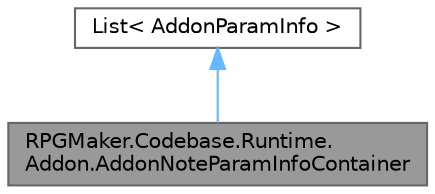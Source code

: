 digraph "RPGMaker.Codebase.Runtime.Addon.AddonNoteParamInfoContainer"
{
 // LATEX_PDF_SIZE
  bgcolor="transparent";
  edge [fontname=Helvetica,fontsize=10,labelfontname=Helvetica,labelfontsize=10];
  node [fontname=Helvetica,fontsize=10,shape=box,height=0.2,width=0.4];
  Node1 [id="Node000001",label="RPGMaker.Codebase.Runtime.\lAddon.AddonNoteParamInfoContainer",height=0.2,width=0.4,color="gray40", fillcolor="grey60", style="filled", fontcolor="black",tooltip="アドオン・ノート引数情報コンテナー"];
  Node2 -> Node1 [id="edge1_Node000001_Node000002",dir="back",color="steelblue1",style="solid",tooltip=" "];
  Node2 [id="Node000002",label="List\< AddonParamInfo \>",height=0.2,width=0.4,color="gray40", fillcolor="white", style="filled",tooltip=" "];
}
